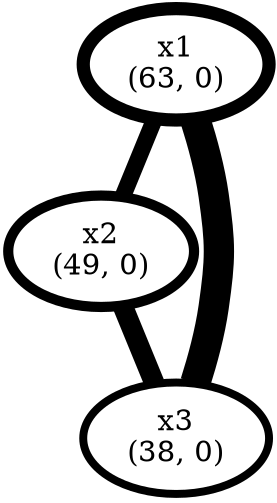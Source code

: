 digraph {
	"x1
(63, 0)" [color=black fillcolor=white fontcolor=black penwidth=6.347010046398605 style=filled]
	"x2
(49, 0)" [color=black fillcolor=white fontcolor=black penwidth=4.894079459907271 style=filled]
	"x3
(38, 0)" [color=black fillcolor=white fontcolor=black penwidth=3.8132806189589257 style=filled]
	"x1
(63, 0)" -> "x2
(49, 0)" [color=black dir=none fontcolor=black penwidth=7.968419990775672]
	"x1
(63, 0)" -> "x3
(38, 0)" [color=black dir=none fontcolor=black penwidth=14.550817585578175]
	"x2
(49, 0)" -> "x3
(38, 0)" [color=black dir=none fontcolor=black penwidth=9.76753917681917]
}
